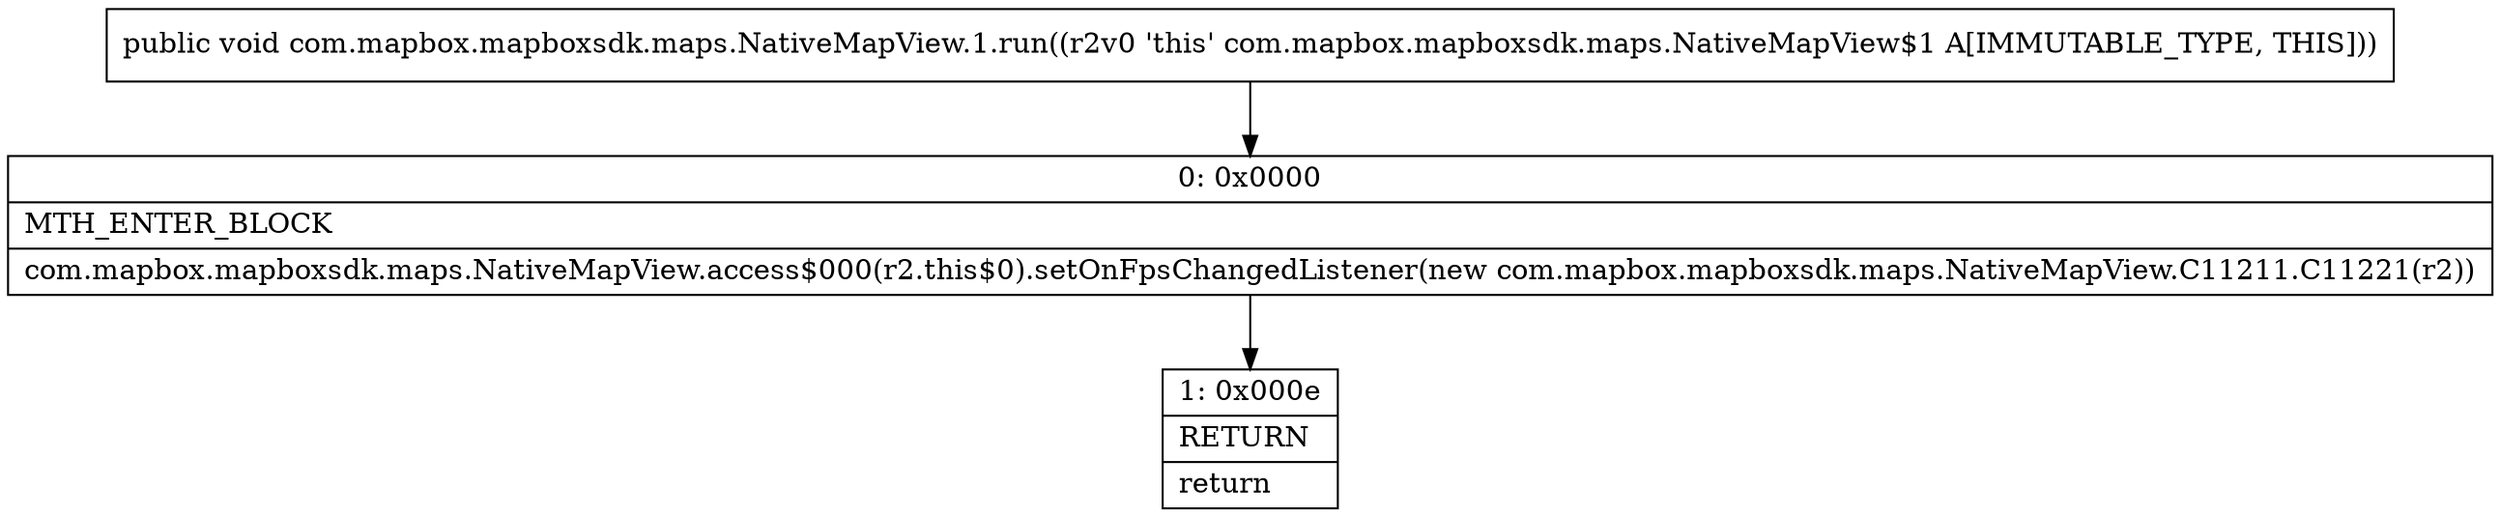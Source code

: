digraph "CFG forcom.mapbox.mapboxsdk.maps.NativeMapView.1.run()V" {
Node_0 [shape=record,label="{0\:\ 0x0000|MTH_ENTER_BLOCK\l|com.mapbox.mapboxsdk.maps.NativeMapView.access$000(r2.this$0).setOnFpsChangedListener(new com.mapbox.mapboxsdk.maps.NativeMapView.C11211.C11221(r2))\l}"];
Node_1 [shape=record,label="{1\:\ 0x000e|RETURN\l|return\l}"];
MethodNode[shape=record,label="{public void com.mapbox.mapboxsdk.maps.NativeMapView.1.run((r2v0 'this' com.mapbox.mapboxsdk.maps.NativeMapView$1 A[IMMUTABLE_TYPE, THIS])) }"];
MethodNode -> Node_0;
Node_0 -> Node_1;
}

